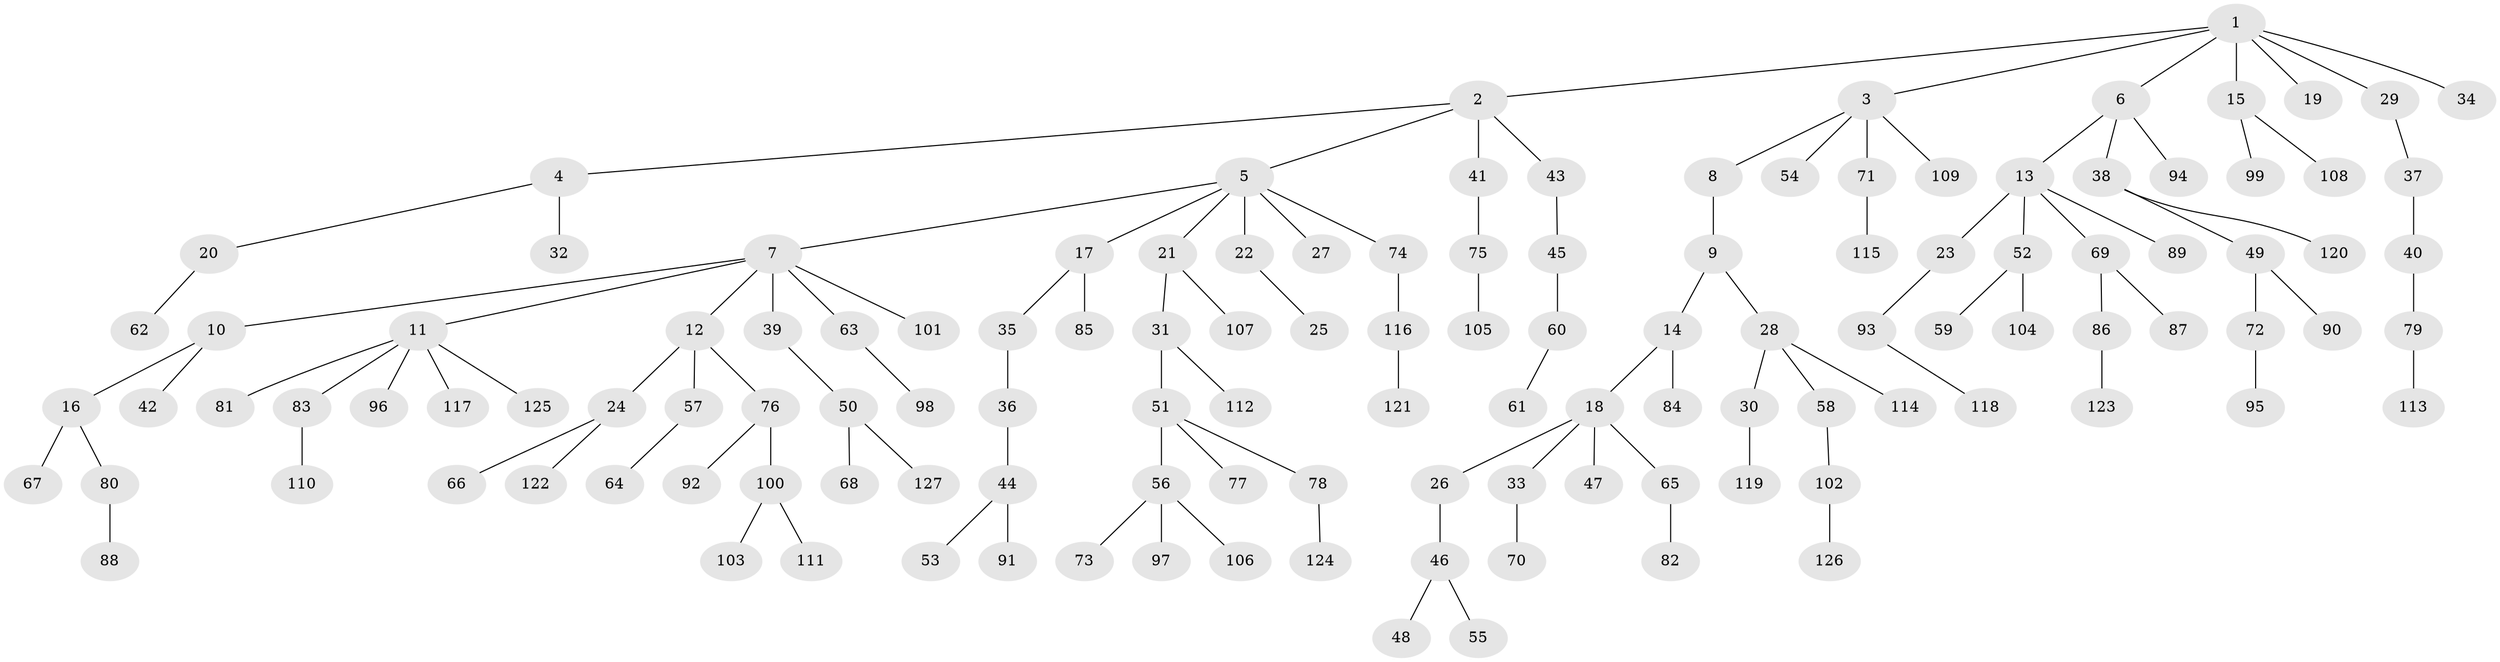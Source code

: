 // Generated by graph-tools (version 1.1) at 2025/11/02/27/25 16:11:25]
// undirected, 127 vertices, 126 edges
graph export_dot {
graph [start="1"]
  node [color=gray90,style=filled];
  1;
  2;
  3;
  4;
  5;
  6;
  7;
  8;
  9;
  10;
  11;
  12;
  13;
  14;
  15;
  16;
  17;
  18;
  19;
  20;
  21;
  22;
  23;
  24;
  25;
  26;
  27;
  28;
  29;
  30;
  31;
  32;
  33;
  34;
  35;
  36;
  37;
  38;
  39;
  40;
  41;
  42;
  43;
  44;
  45;
  46;
  47;
  48;
  49;
  50;
  51;
  52;
  53;
  54;
  55;
  56;
  57;
  58;
  59;
  60;
  61;
  62;
  63;
  64;
  65;
  66;
  67;
  68;
  69;
  70;
  71;
  72;
  73;
  74;
  75;
  76;
  77;
  78;
  79;
  80;
  81;
  82;
  83;
  84;
  85;
  86;
  87;
  88;
  89;
  90;
  91;
  92;
  93;
  94;
  95;
  96;
  97;
  98;
  99;
  100;
  101;
  102;
  103;
  104;
  105;
  106;
  107;
  108;
  109;
  110;
  111;
  112;
  113;
  114;
  115;
  116;
  117;
  118;
  119;
  120;
  121;
  122;
  123;
  124;
  125;
  126;
  127;
  1 -- 2;
  1 -- 3;
  1 -- 6;
  1 -- 15;
  1 -- 19;
  1 -- 29;
  1 -- 34;
  2 -- 4;
  2 -- 5;
  2 -- 41;
  2 -- 43;
  3 -- 8;
  3 -- 54;
  3 -- 71;
  3 -- 109;
  4 -- 20;
  4 -- 32;
  5 -- 7;
  5 -- 17;
  5 -- 21;
  5 -- 22;
  5 -- 27;
  5 -- 74;
  6 -- 13;
  6 -- 38;
  6 -- 94;
  7 -- 10;
  7 -- 11;
  7 -- 12;
  7 -- 39;
  7 -- 63;
  7 -- 101;
  8 -- 9;
  9 -- 14;
  9 -- 28;
  10 -- 16;
  10 -- 42;
  11 -- 81;
  11 -- 83;
  11 -- 96;
  11 -- 117;
  11 -- 125;
  12 -- 24;
  12 -- 57;
  12 -- 76;
  13 -- 23;
  13 -- 52;
  13 -- 69;
  13 -- 89;
  14 -- 18;
  14 -- 84;
  15 -- 99;
  15 -- 108;
  16 -- 67;
  16 -- 80;
  17 -- 35;
  17 -- 85;
  18 -- 26;
  18 -- 33;
  18 -- 47;
  18 -- 65;
  20 -- 62;
  21 -- 31;
  21 -- 107;
  22 -- 25;
  23 -- 93;
  24 -- 66;
  24 -- 122;
  26 -- 46;
  28 -- 30;
  28 -- 58;
  28 -- 114;
  29 -- 37;
  30 -- 119;
  31 -- 51;
  31 -- 112;
  33 -- 70;
  35 -- 36;
  36 -- 44;
  37 -- 40;
  38 -- 49;
  38 -- 120;
  39 -- 50;
  40 -- 79;
  41 -- 75;
  43 -- 45;
  44 -- 53;
  44 -- 91;
  45 -- 60;
  46 -- 48;
  46 -- 55;
  49 -- 72;
  49 -- 90;
  50 -- 68;
  50 -- 127;
  51 -- 56;
  51 -- 77;
  51 -- 78;
  52 -- 59;
  52 -- 104;
  56 -- 73;
  56 -- 97;
  56 -- 106;
  57 -- 64;
  58 -- 102;
  60 -- 61;
  63 -- 98;
  65 -- 82;
  69 -- 86;
  69 -- 87;
  71 -- 115;
  72 -- 95;
  74 -- 116;
  75 -- 105;
  76 -- 92;
  76 -- 100;
  78 -- 124;
  79 -- 113;
  80 -- 88;
  83 -- 110;
  86 -- 123;
  93 -- 118;
  100 -- 103;
  100 -- 111;
  102 -- 126;
  116 -- 121;
}
